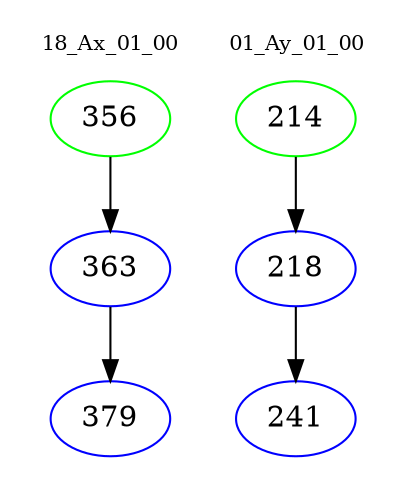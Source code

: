 digraph{
subgraph cluster_0 {
color = white
label = "18_Ax_01_00";
fontsize=10;
T0_356 [label="356", color="green"]
T0_356 -> T0_363 [color="black"]
T0_363 [label="363", color="blue"]
T0_363 -> T0_379 [color="black"]
T0_379 [label="379", color="blue"]
}
subgraph cluster_1 {
color = white
label = "01_Ay_01_00";
fontsize=10;
T1_214 [label="214", color="green"]
T1_214 -> T1_218 [color="black"]
T1_218 [label="218", color="blue"]
T1_218 -> T1_241 [color="black"]
T1_241 [label="241", color="blue"]
}
}
